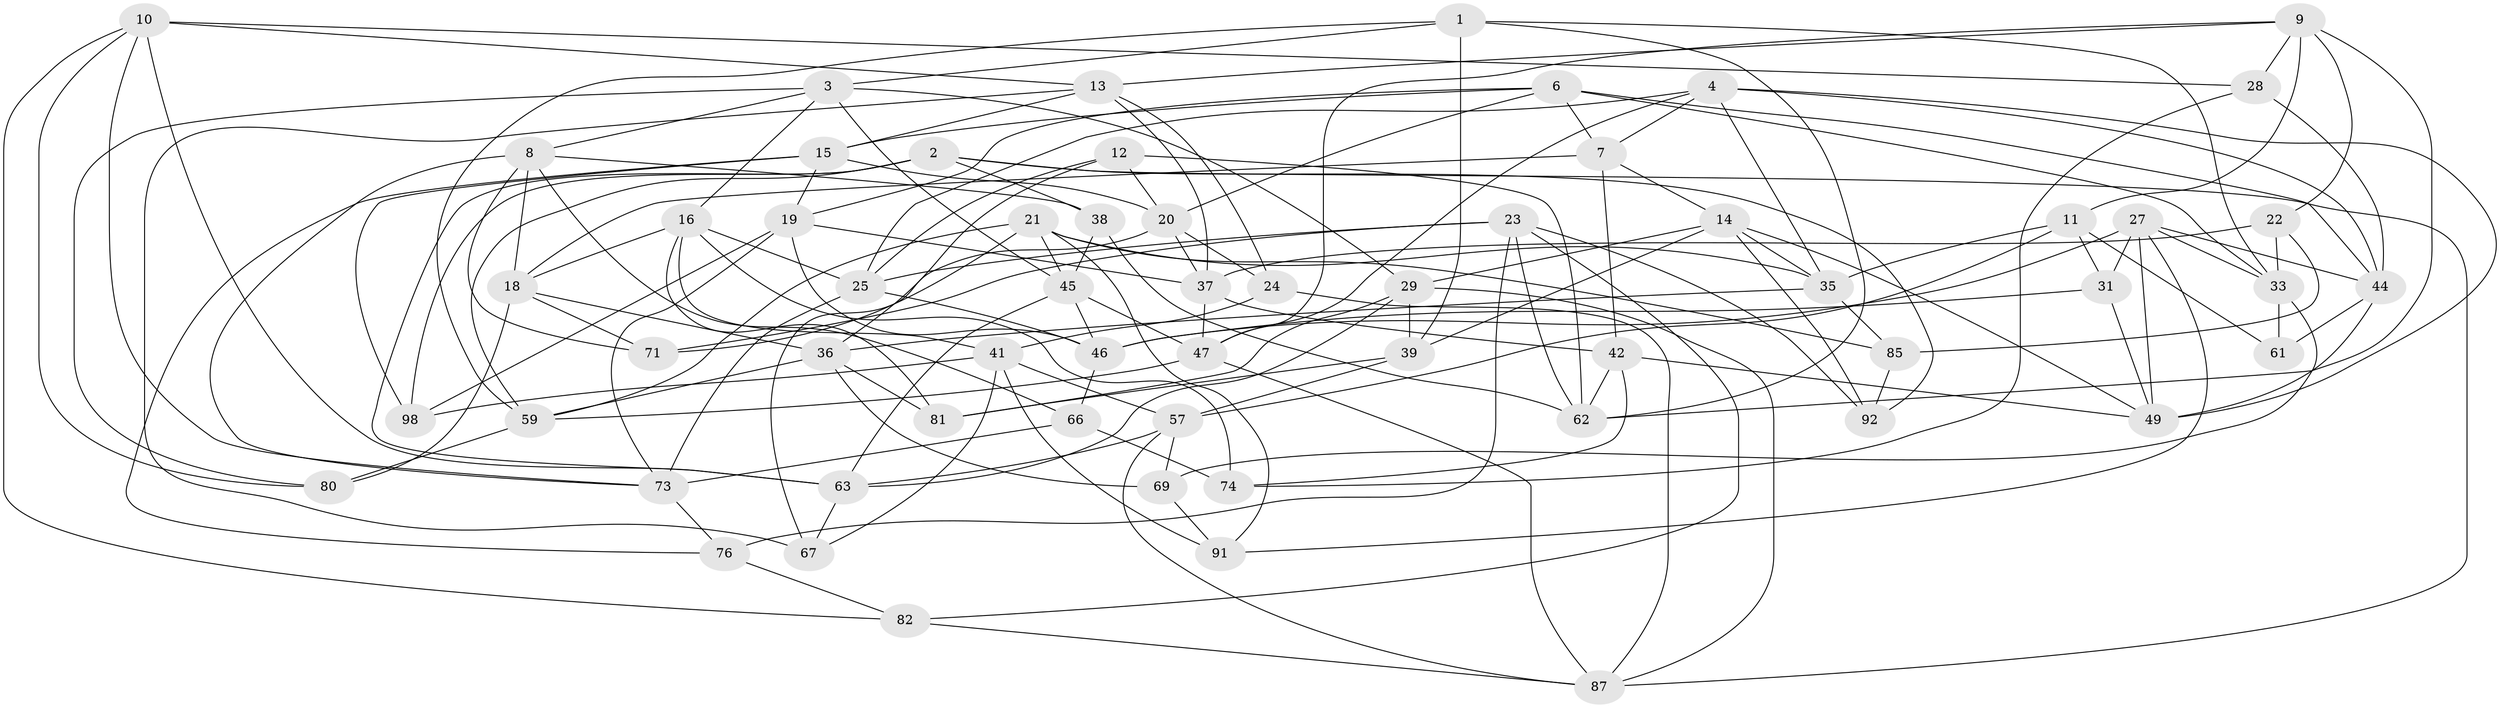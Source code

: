 // original degree distribution, {4: 1.0}
// Generated by graph-tools (version 1.1) at 2025/11/02/21/25 10:11:16]
// undirected, 60 vertices, 157 edges
graph export_dot {
graph [start="1"]
  node [color=gray90,style=filled];
  1 [super="+54"];
  2 [super="+34"];
  3 [super="+5"];
  4 [super="+86"];
  6 [super="+43"];
  7 [super="+96"];
  8 [super="+17"];
  9 [super="+56"];
  10 [super="+26"];
  11 [super="+52"];
  12;
  13 [super="+75"];
  14 [super="+53"];
  15 [super="+79"];
  16 [super="+30"];
  18 [super="+40"];
  19 [super="+48"];
  20 [super="+78"];
  21 [super="+89"];
  22;
  23 [super="+97"];
  24;
  25 [super="+55"];
  27 [super="+32"];
  28;
  29 [super="+90"];
  31;
  33 [super="+60"];
  35 [super="+77"];
  36 [super="+70"];
  37 [super="+68"];
  38;
  39 [super="+84"];
  41 [super="+88"];
  42 [super="+50"];
  44 [super="+51"];
  45 [super="+65"];
  46 [super="+100"];
  47 [super="+93"];
  49 [super="+83"];
  57 [super="+58"];
  59 [super="+72"];
  61;
  62 [super="+64"];
  63 [super="+94"];
  66;
  67;
  69;
  71;
  73 [super="+99"];
  74;
  76;
  80;
  81;
  82;
  85;
  87 [super="+95"];
  91;
  92;
  98;
  1 -- 39 [weight=2];
  1 -- 62;
  1 -- 3;
  1 -- 33;
  1 -- 59;
  2 -- 38;
  2 -- 87;
  2 -- 92;
  2 -- 98;
  2 -- 63;
  2 -- 59;
  3 -- 8;
  3 -- 80;
  3 -- 29;
  3 -- 16;
  3 -- 45;
  4 -- 44;
  4 -- 25;
  4 -- 7;
  4 -- 49;
  4 -- 35;
  4 -- 47;
  6 -- 33;
  6 -- 19;
  6 -- 44;
  6 -- 15;
  6 -- 7;
  6 -- 20;
  7 -- 42 [weight=2];
  7 -- 18;
  7 -- 14;
  8 -- 38;
  8 -- 18;
  8 -- 73;
  8 -- 66;
  8 -- 71;
  9 -- 22;
  9 -- 11;
  9 -- 13;
  9 -- 28;
  9 -- 62;
  9 -- 47;
  10 -- 82;
  10 -- 13;
  10 -- 80;
  10 -- 28;
  10 -- 63;
  10 -- 73;
  11 -- 31;
  11 -- 61 [weight=2];
  11 -- 35;
  11 -- 57;
  12 -- 25;
  12 -- 62;
  12 -- 36;
  12 -- 20;
  13 -- 15;
  13 -- 24;
  13 -- 67;
  13 -- 37;
  14 -- 39;
  14 -- 35;
  14 -- 92;
  14 -- 49;
  14 -- 29;
  15 -- 98;
  15 -- 76;
  15 -- 19;
  15 -- 20;
  16 -- 25;
  16 -- 74;
  16 -- 81;
  16 -- 41;
  16 -- 18;
  18 -- 36;
  18 -- 80;
  18 -- 71;
  19 -- 98;
  19 -- 73;
  19 -- 46;
  19 -- 37;
  20 -- 71;
  20 -- 24;
  20 -- 37;
  21 -- 67;
  21 -- 59;
  21 -- 35;
  21 -- 91;
  21 -- 85;
  21 -- 45;
  22 -- 85;
  22 -- 33;
  22 -- 37;
  23 -- 71;
  23 -- 76;
  23 -- 62;
  23 -- 82;
  23 -- 92;
  23 -- 25;
  24 -- 87;
  24 -- 41;
  25 -- 46;
  25 -- 73;
  27 -- 49;
  27 -- 44;
  27 -- 33;
  27 -- 91;
  27 -- 46;
  27 -- 31;
  28 -- 74;
  28 -- 44;
  29 -- 87;
  29 -- 81;
  29 -- 63;
  29 -- 39;
  31 -- 46;
  31 -- 49;
  33 -- 61;
  33 -- 69;
  35 -- 36;
  35 -- 85;
  36 -- 81;
  36 -- 69;
  36 -- 59;
  37 -- 47;
  37 -- 42;
  38 -- 45;
  38 -- 62;
  39 -- 81;
  39 -- 57;
  41 -- 98;
  41 -- 57;
  41 -- 91;
  41 -- 67;
  42 -- 74;
  42 -- 62;
  42 -- 49;
  44 -- 49;
  44 -- 61;
  45 -- 63;
  45 -- 46;
  45 -- 47;
  46 -- 66;
  47 -- 87;
  47 -- 59;
  57 -- 69;
  57 -- 63;
  57 -- 87;
  59 -- 80;
  63 -- 67;
  66 -- 74;
  66 -- 73;
  69 -- 91;
  73 -- 76;
  76 -- 82;
  82 -- 87;
  85 -- 92;
}
